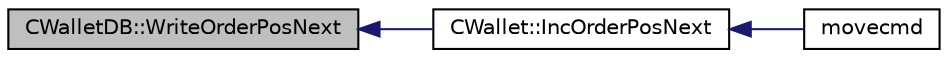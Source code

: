 digraph "CWalletDB::WriteOrderPosNext"
{
  edge [fontname="Helvetica",fontsize="10",labelfontname="Helvetica",labelfontsize="10"];
  node [fontname="Helvetica",fontsize="10",shape=record];
  rankdir="LR";
  Node954 [label="CWalletDB::WriteOrderPosNext",height=0.2,width=0.4,color="black", fillcolor="grey75", style="filled", fontcolor="black"];
  Node954 -> Node955 [dir="back",color="midnightblue",fontsize="10",style="solid",fontname="Helvetica"];
  Node955 [label="CWallet::IncOrderPosNext",height=0.2,width=0.4,color="black", fillcolor="white", style="filled",URL="$d2/de5/class_c_wallet.html#a7a76d68661e6879651ac0b11f2893e58",tooltip="Increment the next transaction order id. "];
  Node955 -> Node956 [dir="back",color="midnightblue",fontsize="10",style="solid",fontname="Helvetica"];
  Node956 [label="movecmd",height=0.2,width=0.4,color="black", fillcolor="white", style="filled",URL="$df/d1d/rpcwallet_8cpp.html#a7dcb5aa63b46944bc4874719c8e1db15"];
}
